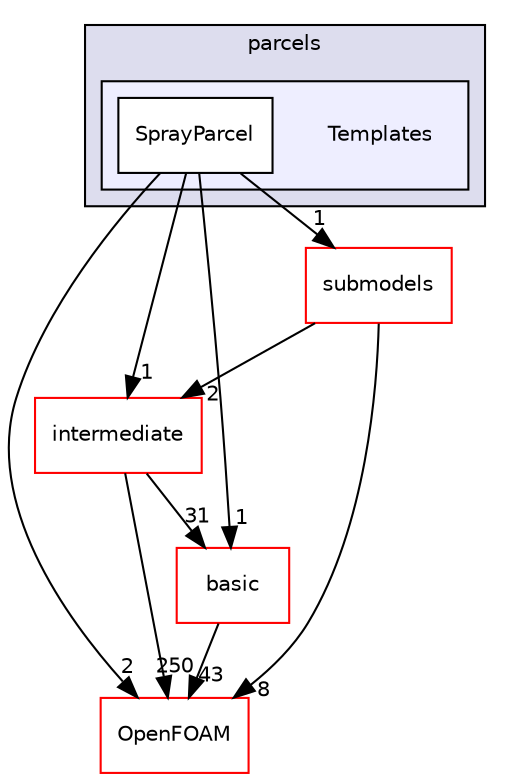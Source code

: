 digraph "src/lagrangian/spray/parcels/Templates" {
  bgcolor=transparent;
  compound=true
  node [ fontsize="10", fontname="Helvetica"];
  edge [ labelfontsize="10", labelfontname="Helvetica"];
  subgraph clusterdir_46bcd1cc5ad1266aa843ad36266de079 {
    graph [ bgcolor="#ddddee", pencolor="black", label="parcels" fontname="Helvetica", fontsize="10", URL="dir_46bcd1cc5ad1266aa843ad36266de079.html"]
  subgraph clusterdir_a62c80ee16e6012199b3ab64ecc57b36 {
    graph [ bgcolor="#eeeeff", pencolor="black", label="" URL="dir_a62c80ee16e6012199b3ab64ecc57b36.html"];
    dir_a62c80ee16e6012199b3ab64ecc57b36 [shape=plaintext label="Templates"];
    dir_21e17db70592df26d85d0a91204ff372 [shape=box label="SprayParcel" color="black" fillcolor="white" style="filled" URL="dir_21e17db70592df26d85d0a91204ff372.html"];
  }
  }
  dir_d3c32a493136c130c1f0d51f4f35c297 [shape=box label="intermediate" color="red" URL="dir_d3c32a493136c130c1f0d51f4f35c297.html"];
  dir_03a209607acdac05f1cb82250460b2d6 [shape=box label="submodels" color="red" URL="dir_03a209607acdac05f1cb82250460b2d6.html"];
  dir_c5473ff19b20e6ec4dfe5c310b3778a8 [shape=box label="OpenFOAM" color="red" URL="dir_c5473ff19b20e6ec4dfe5c310b3778a8.html"];
  dir_584e0ab0901b4327f36f4285cac7f2f8 [shape=box label="basic" color="red" URL="dir_584e0ab0901b4327f36f4285cac7f2f8.html"];
  dir_d3c32a493136c130c1f0d51f4f35c297->dir_c5473ff19b20e6ec4dfe5c310b3778a8 [headlabel="250", labeldistance=1.5 headhref="dir_001388_001896.html"];
  dir_d3c32a493136c130c1f0d51f4f35c297->dir_584e0ab0901b4327f36f4285cac7f2f8 [headlabel="31", labeldistance=1.5 headhref="dir_001388_001365.html"];
  dir_03a209607acdac05f1cb82250460b2d6->dir_d3c32a493136c130c1f0d51f4f35c297 [headlabel="2", labeldistance=1.5 headhref="dir_001691_001388.html"];
  dir_03a209607acdac05f1cb82250460b2d6->dir_c5473ff19b20e6ec4dfe5c310b3778a8 [headlabel="8", labeldistance=1.5 headhref="dir_001691_001896.html"];
  dir_21e17db70592df26d85d0a91204ff372->dir_d3c32a493136c130c1f0d51f4f35c297 [headlabel="1", labeldistance=1.5 headhref="dir_001690_001388.html"];
  dir_21e17db70592df26d85d0a91204ff372->dir_03a209607acdac05f1cb82250460b2d6 [headlabel="1", labeldistance=1.5 headhref="dir_001690_001691.html"];
  dir_21e17db70592df26d85d0a91204ff372->dir_c5473ff19b20e6ec4dfe5c310b3778a8 [headlabel="2", labeldistance=1.5 headhref="dir_001690_001896.html"];
  dir_21e17db70592df26d85d0a91204ff372->dir_584e0ab0901b4327f36f4285cac7f2f8 [headlabel="1", labeldistance=1.5 headhref="dir_001690_001365.html"];
  dir_584e0ab0901b4327f36f4285cac7f2f8->dir_c5473ff19b20e6ec4dfe5c310b3778a8 [headlabel="43", labeldistance=1.5 headhref="dir_001365_001896.html"];
}
